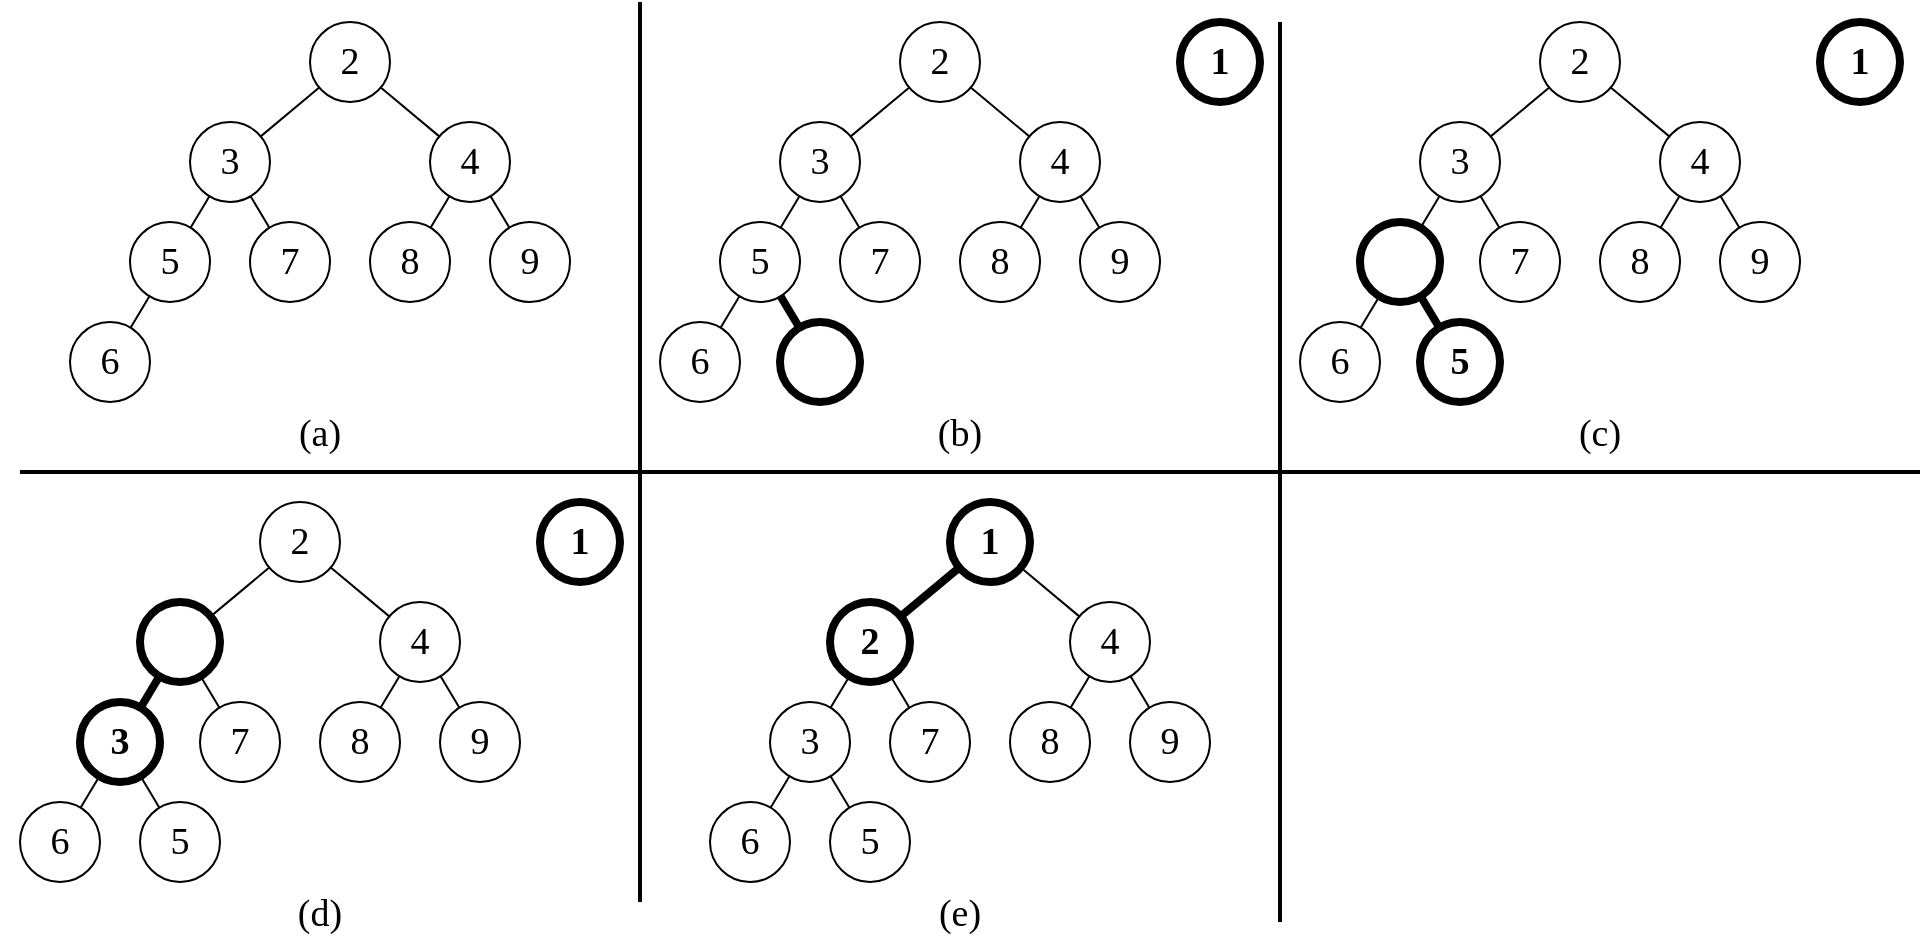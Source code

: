 <mxfile>
    <diagram id="Vt1UbwbgN0udEM10BXnU" name="第 1 页">
        <mxGraphModel dx="991" dy="645" grid="1" gridSize="10" guides="1" tooltips="1" connect="1" arrows="1" fold="1" page="1" pageScale="1" pageWidth="827" pageHeight="1169" math="0" shadow="0">
            <root>
                <mxCell id="0"/>
                <mxCell id="1" parent="0"/>
                <mxCell id="130" value="&lt;font style=&quot;font-size: 19px;&quot; face=&quot;Times New Roman&quot;&gt;(a)&lt;/font&gt;" style="rounded=0;whiteSpace=wrap;html=1;container=1;verticalAlign=bottom;strokeColor=none;fillColor=none;" parent="1" vertex="1">
                    <mxGeometry x="40" y="40" width="320" height="220" as="geometry">
                        <mxRectangle x="177" y="190" width="50" height="40" as="alternateBounds"/>
                    </mxGeometry>
                </mxCell>
                <mxCell id="17" value="" style="group" parent="130" vertex="1" connectable="0">
                    <mxGeometry x="35" width="250" height="190" as="geometry"/>
                </mxCell>
                <mxCell id="4" value="2" style="ellipse;whiteSpace=wrap;html=1;fontFamily=Times New Roman;fontSize=19;" parent="17" vertex="1">
                    <mxGeometry x="120" width="40" height="40" as="geometry"/>
                </mxCell>
                <mxCell id="7" value="3" style="ellipse;whiteSpace=wrap;html=1;fontFamily=Times New Roman;fontSize=19;" parent="17" vertex="1">
                    <mxGeometry x="60" y="50" width="40" height="40" as="geometry"/>
                </mxCell>
                <mxCell id="2" style="edgeStyle=none;html=1;fontFamily=Times New Roman;fontSize=19;endArrow=none;endFill=0;" parent="17" source="4" target="7" edge="1">
                    <mxGeometry relative="1" as="geometry"/>
                </mxCell>
                <mxCell id="10" value="4" style="ellipse;whiteSpace=wrap;html=1;fontFamily=Times New Roman;fontSize=19;" parent="17" vertex="1">
                    <mxGeometry x="180" y="50" width="40" height="40" as="geometry"/>
                </mxCell>
                <mxCell id="3" style="edgeStyle=none;html=1;fontFamily=Times New Roman;fontSize=19;endArrow=none;endFill=0;" parent="17" source="4" target="10" edge="1">
                    <mxGeometry relative="1" as="geometry"/>
                </mxCell>
                <mxCell id="11" value="5" style="ellipse;whiteSpace=wrap;html=1;fontFamily=Times New Roman;fontSize=19;" parent="17" vertex="1">
                    <mxGeometry x="30" y="100" width="40" height="40" as="geometry"/>
                </mxCell>
                <mxCell id="5" style="edgeStyle=none;html=1;fontFamily=Times New Roman;fontSize=19;endArrow=none;endFill=0;" parent="17" source="7" target="11" edge="1">
                    <mxGeometry relative="1" as="geometry"/>
                </mxCell>
                <mxCell id="12" value="7" style="ellipse;whiteSpace=wrap;html=1;fontFamily=Times New Roman;fontSize=19;" parent="17" vertex="1">
                    <mxGeometry x="90" y="100" width="40" height="40" as="geometry"/>
                </mxCell>
                <mxCell id="6" style="edgeStyle=none;html=1;fontFamily=Times New Roman;fontSize=19;endArrow=none;endFill=0;" parent="17" source="7" target="12" edge="1">
                    <mxGeometry relative="1" as="geometry"/>
                </mxCell>
                <mxCell id="13" value="8" style="ellipse;whiteSpace=wrap;html=1;fontFamily=Times New Roman;fontSize=19;" parent="17" vertex="1">
                    <mxGeometry x="150" y="100" width="40" height="40" as="geometry"/>
                </mxCell>
                <mxCell id="8" style="edgeStyle=none;html=1;fontFamily=Times New Roman;fontSize=19;endArrow=none;endFill=0;" parent="17" source="10" target="13" edge="1">
                    <mxGeometry relative="1" as="geometry"/>
                </mxCell>
                <mxCell id="14" value="9" style="ellipse;whiteSpace=wrap;html=1;fontFamily=Times New Roman;fontSize=19;" parent="17" vertex="1">
                    <mxGeometry x="210" y="100" width="40" height="40" as="geometry"/>
                </mxCell>
                <mxCell id="9" style="edgeStyle=none;html=1;fontFamily=Times New Roman;fontSize=19;endArrow=none;endFill=0;" parent="17" source="10" target="14" edge="1">
                    <mxGeometry relative="1" as="geometry"/>
                </mxCell>
                <mxCell id="15" style="edgeStyle=none;html=1;fontFamily=Times New Roman;fontSize=19;endArrow=none;endFill=0;" parent="17" source="11" target="16" edge="1">
                    <mxGeometry relative="1" as="geometry">
                        <mxPoint x="39.84" y="139.997" as="sourcePoint"/>
                    </mxGeometry>
                </mxCell>
                <mxCell id="16" value="6" style="ellipse;whiteSpace=wrap;html=1;fontFamily=Times New Roman;fontSize=19;" parent="17" vertex="1">
                    <mxGeometry y="150" width="40" height="40" as="geometry"/>
                </mxCell>
                <mxCell id="132" value="&lt;font style=&quot;font-size: 19px;&quot; face=&quot;Times New Roman&quot;&gt;(c)&lt;/font&gt;" style="rounded=0;whiteSpace=wrap;html=1;container=1;verticalAlign=bottom;strokeColor=none;fillColor=none;" parent="1" vertex="1">
                    <mxGeometry x="680" y="40" width="320" height="220" as="geometry">
                        <mxRectangle x="177" y="190" width="50" height="40" as="alternateBounds"/>
                    </mxGeometry>
                </mxCell>
                <mxCell id="55" value="" style="group" parent="132" vertex="1" connectable="0">
                    <mxGeometry x="10" width="300" height="190" as="geometry"/>
                </mxCell>
                <mxCell id="39" value="2" style="ellipse;whiteSpace=wrap;html=1;fontFamily=Times New Roman;fontSize=19;" parent="55" vertex="1">
                    <mxGeometry x="120" width="40" height="40" as="geometry"/>
                </mxCell>
                <mxCell id="42" value="3" style="ellipse;whiteSpace=wrap;html=1;fontFamily=Times New Roman;fontSize=19;" parent="55" vertex="1">
                    <mxGeometry x="60" y="50" width="40" height="40" as="geometry"/>
                </mxCell>
                <mxCell id="37" style="edgeStyle=none;html=1;fontFamily=Times New Roman;fontSize=19;endArrow=none;endFill=0;" parent="55" source="39" target="42" edge="1">
                    <mxGeometry relative="1" as="geometry"/>
                </mxCell>
                <mxCell id="45" value="4" style="ellipse;whiteSpace=wrap;html=1;fontFamily=Times New Roman;fontSize=19;" parent="55" vertex="1">
                    <mxGeometry x="180" y="50" width="40" height="40" as="geometry"/>
                </mxCell>
                <mxCell id="38" style="edgeStyle=none;html=1;fontFamily=Times New Roman;fontSize=19;endArrow=none;endFill=0;" parent="55" source="39" target="45" edge="1">
                    <mxGeometry relative="1" as="geometry"/>
                </mxCell>
                <mxCell id="47" value="" style="ellipse;whiteSpace=wrap;html=1;fontFamily=Times New Roman;fontSize=19;strokeWidth=4;" parent="55" vertex="1">
                    <mxGeometry x="30" y="100" width="40" height="40" as="geometry"/>
                </mxCell>
                <mxCell id="40" style="edgeStyle=none;html=1;fontFamily=Times New Roman;fontSize=19;endArrow=none;endFill=0;" parent="55" source="42" target="47" edge="1">
                    <mxGeometry relative="1" as="geometry"/>
                </mxCell>
                <mxCell id="48" value="7" style="ellipse;whiteSpace=wrap;html=1;fontFamily=Times New Roman;fontSize=19;" parent="55" vertex="1">
                    <mxGeometry x="90" y="100" width="40" height="40" as="geometry"/>
                </mxCell>
                <mxCell id="41" style="edgeStyle=none;html=1;fontFamily=Times New Roman;fontSize=19;endArrow=none;endFill=0;" parent="55" source="42" target="48" edge="1">
                    <mxGeometry relative="1" as="geometry"/>
                </mxCell>
                <mxCell id="49" value="8" style="ellipse;whiteSpace=wrap;html=1;fontFamily=Times New Roman;fontSize=19;" parent="55" vertex="1">
                    <mxGeometry x="150" y="100" width="40" height="40" as="geometry"/>
                </mxCell>
                <mxCell id="43" style="edgeStyle=none;html=1;fontFamily=Times New Roman;fontSize=19;endArrow=none;endFill=0;" parent="55" source="45" target="49" edge="1">
                    <mxGeometry relative="1" as="geometry"/>
                </mxCell>
                <mxCell id="50" value="9" style="ellipse;whiteSpace=wrap;html=1;fontFamily=Times New Roman;fontSize=19;" parent="55" vertex="1">
                    <mxGeometry x="210" y="100" width="40" height="40" as="geometry"/>
                </mxCell>
                <mxCell id="44" style="edgeStyle=none;html=1;fontFamily=Times New Roman;fontSize=19;endArrow=none;endFill=0;" parent="55" source="45" target="50" edge="1">
                    <mxGeometry relative="1" as="geometry"/>
                </mxCell>
                <mxCell id="51" style="edgeStyle=none;html=1;fontFamily=Times New Roman;fontSize=19;endArrow=none;endFill=0;" parent="55" source="47" target="52" edge="1">
                    <mxGeometry relative="1" as="geometry">
                        <mxPoint x="39.84" y="139.997" as="sourcePoint"/>
                    </mxGeometry>
                </mxCell>
                <mxCell id="52" value="6" style="ellipse;whiteSpace=wrap;html=1;fontFamily=Times New Roman;fontSize=19;" parent="55" vertex="1">
                    <mxGeometry y="150" width="40" height="40" as="geometry"/>
                </mxCell>
                <mxCell id="53" value="1" style="ellipse;whiteSpace=wrap;html=1;fontFamily=Times New Roman;fontSize=19;strokeWidth=4;fontStyle=1" parent="55" vertex="1">
                    <mxGeometry x="260" width="40" height="40" as="geometry"/>
                </mxCell>
                <mxCell id="54" value="5" style="ellipse;whiteSpace=wrap;html=1;fontFamily=Times New Roman;fontSize=19;strokeWidth=4;fontStyle=1" parent="55" vertex="1">
                    <mxGeometry x="60" y="150" width="40" height="40" as="geometry"/>
                </mxCell>
                <mxCell id="46" style="edgeStyle=none;html=1;endArrow=none;endFill=0;strokeWidth=4;" parent="55" source="47" target="54" edge="1">
                    <mxGeometry relative="1" as="geometry"/>
                </mxCell>
                <mxCell id="133" value="&lt;font style=&quot;font-size: 19px;&quot; face=&quot;Times New Roman&quot;&gt;(d)&lt;/font&gt;" style="rounded=0;whiteSpace=wrap;html=1;container=1;verticalAlign=bottom;strokeColor=none;fillColor=none;" parent="1" vertex="1">
                    <mxGeometry x="40" y="280" width="320" height="220" as="geometry">
                        <mxRectangle x="177" y="190" width="50" height="40" as="alternateBounds"/>
                    </mxGeometry>
                </mxCell>
                <mxCell id="111" value="" style="group" parent="133" vertex="1" connectable="0">
                    <mxGeometry x="10" width="300" height="190" as="geometry"/>
                </mxCell>
                <mxCell id="95" value="2" style="ellipse;whiteSpace=wrap;html=1;fontFamily=Times New Roman;fontSize=19;" parent="111" vertex="1">
                    <mxGeometry x="120" width="40" height="40" as="geometry"/>
                </mxCell>
                <mxCell id="98" value="" style="ellipse;whiteSpace=wrap;html=1;fontFamily=Times New Roman;fontSize=19;strokeWidth=4;" parent="111" vertex="1">
                    <mxGeometry x="60" y="50" width="40" height="40" as="geometry"/>
                </mxCell>
                <mxCell id="93" style="edgeStyle=none;html=1;fontFamily=Times New Roman;fontSize=19;endArrow=none;endFill=0;" parent="111" source="95" target="98" edge="1">
                    <mxGeometry relative="1" as="geometry"/>
                </mxCell>
                <mxCell id="101" value="4" style="ellipse;whiteSpace=wrap;html=1;fontFamily=Times New Roman;fontSize=19;" parent="111" vertex="1">
                    <mxGeometry x="180" y="50" width="40" height="40" as="geometry"/>
                </mxCell>
                <mxCell id="94" style="edgeStyle=none;html=1;fontFamily=Times New Roman;fontSize=19;endArrow=none;endFill=0;" parent="111" source="95" target="101" edge="1">
                    <mxGeometry relative="1" as="geometry"/>
                </mxCell>
                <mxCell id="103" value="3" style="ellipse;whiteSpace=wrap;html=1;fontFamily=Times New Roman;fontSize=19;strokeWidth=4;fontStyle=1" parent="111" vertex="1">
                    <mxGeometry x="30" y="100" width="40" height="40" as="geometry"/>
                </mxCell>
                <mxCell id="96" style="edgeStyle=none;html=1;fontFamily=Times New Roman;fontSize=19;endArrow=none;endFill=0;strokeWidth=4;" parent="111" source="98" target="103" edge="1">
                    <mxGeometry relative="1" as="geometry"/>
                </mxCell>
                <mxCell id="104" value="7" style="ellipse;whiteSpace=wrap;html=1;fontFamily=Times New Roman;fontSize=19;" parent="111" vertex="1">
                    <mxGeometry x="90" y="100" width="40" height="40" as="geometry"/>
                </mxCell>
                <mxCell id="97" style="edgeStyle=none;html=1;fontFamily=Times New Roman;fontSize=19;endArrow=none;endFill=0;" parent="111" source="98" target="104" edge="1">
                    <mxGeometry relative="1" as="geometry"/>
                </mxCell>
                <mxCell id="105" value="8" style="ellipse;whiteSpace=wrap;html=1;fontFamily=Times New Roman;fontSize=19;" parent="111" vertex="1">
                    <mxGeometry x="150" y="100" width="40" height="40" as="geometry"/>
                </mxCell>
                <mxCell id="99" style="edgeStyle=none;html=1;fontFamily=Times New Roman;fontSize=19;endArrow=none;endFill=0;" parent="111" source="101" target="105" edge="1">
                    <mxGeometry relative="1" as="geometry"/>
                </mxCell>
                <mxCell id="106" value="9" style="ellipse;whiteSpace=wrap;html=1;fontFamily=Times New Roman;fontSize=19;" parent="111" vertex="1">
                    <mxGeometry x="210" y="100" width="40" height="40" as="geometry"/>
                </mxCell>
                <mxCell id="100" style="edgeStyle=none;html=1;fontFamily=Times New Roman;fontSize=19;endArrow=none;endFill=0;" parent="111" source="101" target="106" edge="1">
                    <mxGeometry relative="1" as="geometry"/>
                </mxCell>
                <mxCell id="107" style="edgeStyle=none;html=1;fontFamily=Times New Roman;fontSize=19;endArrow=none;endFill=0;" parent="111" source="103" target="108" edge="1">
                    <mxGeometry relative="1" as="geometry">
                        <mxPoint x="39.84" y="139.997" as="sourcePoint"/>
                    </mxGeometry>
                </mxCell>
                <mxCell id="108" value="6" style="ellipse;whiteSpace=wrap;html=1;fontFamily=Times New Roman;fontSize=19;" parent="111" vertex="1">
                    <mxGeometry y="150" width="40" height="40" as="geometry"/>
                </mxCell>
                <mxCell id="109" value="1" style="ellipse;whiteSpace=wrap;html=1;fontFamily=Times New Roman;fontSize=19;strokeWidth=4;fontStyle=1" parent="111" vertex="1">
                    <mxGeometry x="260" width="40" height="40" as="geometry"/>
                </mxCell>
                <mxCell id="110" value="5" style="ellipse;whiteSpace=wrap;html=1;fontFamily=Times New Roman;fontSize=19;strokeWidth=1;" parent="111" vertex="1">
                    <mxGeometry x="60" y="150" width="40" height="40" as="geometry"/>
                </mxCell>
                <mxCell id="102" style="edgeStyle=none;html=1;endArrow=none;endFill=0;strokeWidth=1;" parent="111" source="103" target="110" edge="1">
                    <mxGeometry relative="1" as="geometry"/>
                </mxCell>
                <mxCell id="134" value="&lt;font style=&quot;font-size: 19px;&quot; face=&quot;Times New Roman&quot;&gt;(e)&lt;/font&gt;" style="rounded=0;whiteSpace=wrap;html=1;container=1;verticalAlign=bottom;strokeColor=none;fillColor=none;" parent="1" vertex="1">
                    <mxGeometry x="360" y="280" width="320" height="220" as="geometry">
                        <mxRectangle x="177" y="190" width="50" height="40" as="alternateBounds"/>
                    </mxGeometry>
                </mxCell>
                <mxCell id="129" value="" style="group" parent="134" vertex="1" connectable="0">
                    <mxGeometry x="35" width="250" height="190" as="geometry"/>
                </mxCell>
                <mxCell id="114" value="1" style="ellipse;whiteSpace=wrap;html=1;fontFamily=Times New Roman;fontSize=19;strokeWidth=4;fontStyle=1" parent="129" vertex="1">
                    <mxGeometry x="120" width="40" height="40" as="geometry"/>
                </mxCell>
                <mxCell id="117" value="2" style="ellipse;whiteSpace=wrap;html=1;fontFamily=Times New Roman;fontSize=19;strokeWidth=4;fontStyle=1" parent="129" vertex="1">
                    <mxGeometry x="60" y="50" width="40" height="40" as="geometry"/>
                </mxCell>
                <mxCell id="112" style="edgeStyle=none;html=1;fontFamily=Times New Roman;fontSize=19;endArrow=none;endFill=0;strokeWidth=4;" parent="129" source="114" target="117" edge="1">
                    <mxGeometry relative="1" as="geometry"/>
                </mxCell>
                <mxCell id="120" value="4" style="ellipse;whiteSpace=wrap;html=1;fontFamily=Times New Roman;fontSize=19;" parent="129" vertex="1">
                    <mxGeometry x="180" y="50" width="40" height="40" as="geometry"/>
                </mxCell>
                <mxCell id="113" style="edgeStyle=none;html=1;fontFamily=Times New Roman;fontSize=19;endArrow=none;endFill=0;" parent="129" source="114" target="120" edge="1">
                    <mxGeometry relative="1" as="geometry"/>
                </mxCell>
                <mxCell id="122" value="3" style="ellipse;whiteSpace=wrap;html=1;fontFamily=Times New Roman;fontSize=19;strokeWidth=1;" parent="129" vertex="1">
                    <mxGeometry x="30" y="100" width="40" height="40" as="geometry"/>
                </mxCell>
                <mxCell id="115" style="edgeStyle=none;html=1;fontFamily=Times New Roman;fontSize=19;endArrow=none;endFill=0;strokeWidth=1;" parent="129" source="117" target="122" edge="1">
                    <mxGeometry relative="1" as="geometry"/>
                </mxCell>
                <mxCell id="123" value="7" style="ellipse;whiteSpace=wrap;html=1;fontFamily=Times New Roman;fontSize=19;" parent="129" vertex="1">
                    <mxGeometry x="90" y="100" width="40" height="40" as="geometry"/>
                </mxCell>
                <mxCell id="116" style="edgeStyle=none;html=1;fontFamily=Times New Roman;fontSize=19;endArrow=none;endFill=0;" parent="129" source="117" target="123" edge="1">
                    <mxGeometry relative="1" as="geometry"/>
                </mxCell>
                <mxCell id="124" value="8" style="ellipse;whiteSpace=wrap;html=1;fontFamily=Times New Roman;fontSize=19;" parent="129" vertex="1">
                    <mxGeometry x="150" y="100" width="40" height="40" as="geometry"/>
                </mxCell>
                <mxCell id="118" style="edgeStyle=none;html=1;fontFamily=Times New Roman;fontSize=19;endArrow=none;endFill=0;" parent="129" source="120" target="124" edge="1">
                    <mxGeometry relative="1" as="geometry"/>
                </mxCell>
                <mxCell id="125" value="9" style="ellipse;whiteSpace=wrap;html=1;fontFamily=Times New Roman;fontSize=19;" parent="129" vertex="1">
                    <mxGeometry x="210" y="100" width="40" height="40" as="geometry"/>
                </mxCell>
                <mxCell id="119" style="edgeStyle=none;html=1;fontFamily=Times New Roman;fontSize=19;endArrow=none;endFill=0;" parent="129" source="120" target="125" edge="1">
                    <mxGeometry relative="1" as="geometry"/>
                </mxCell>
                <mxCell id="126" style="edgeStyle=none;html=1;fontFamily=Times New Roman;fontSize=19;endArrow=none;endFill=0;" parent="129" source="122" target="127" edge="1">
                    <mxGeometry relative="1" as="geometry">
                        <mxPoint x="39.84" y="139.997" as="sourcePoint"/>
                    </mxGeometry>
                </mxCell>
                <mxCell id="127" value="6" style="ellipse;whiteSpace=wrap;html=1;fontFamily=Times New Roman;fontSize=19;" parent="129" vertex="1">
                    <mxGeometry y="150" width="40" height="40" as="geometry"/>
                </mxCell>
                <mxCell id="128" value="5" style="ellipse;whiteSpace=wrap;html=1;fontFamily=Times New Roman;fontSize=19;strokeWidth=1;" parent="129" vertex="1">
                    <mxGeometry x="60" y="150" width="40" height="40" as="geometry"/>
                </mxCell>
                <mxCell id="121" style="edgeStyle=none;html=1;endArrow=none;endFill=0;strokeWidth=1;" parent="129" source="122" target="128" edge="1">
                    <mxGeometry relative="1" as="geometry"/>
                </mxCell>
                <mxCell id="140" value="" style="line;strokeWidth=2;html=1;strokeColor=default;fillColor=none;" parent="1" vertex="1">
                    <mxGeometry x="50" y="260" width="950" height="10" as="geometry"/>
                </mxCell>
                <mxCell id="141" value="" style="line;strokeWidth=2;direction=south;html=1;strokeColor=default;fillColor=none;" parent="1" vertex="1">
                    <mxGeometry x="350" y="30" width="20" height="450" as="geometry"/>
                </mxCell>
                <mxCell id="142" value="" style="line;strokeWidth=2;direction=south;html=1;strokeColor=default;fillColor=none;" parent="1" vertex="1">
                    <mxGeometry x="670" y="40" width="20" height="450" as="geometry"/>
                </mxCell>
                <mxCell id="143" value="&lt;font style=&quot;font-size: 19px;&quot; face=&quot;Times New Roman&quot;&gt;(b)&lt;/font&gt;" style="rounded=0;whiteSpace=wrap;html=1;container=1;verticalAlign=bottom;strokeColor=none;fillColor=none;" parent="1" vertex="1">
                    <mxGeometry x="360" y="40" width="320" height="220" as="geometry">
                        <mxRectangle x="177" y="190" width="50" height="40" as="alternateBounds"/>
                    </mxGeometry>
                </mxCell>
                <mxCell id="36" value="" style="group" parent="143" vertex="1" connectable="0">
                    <mxGeometry x="10" width="300" height="190" as="geometry"/>
                </mxCell>
                <mxCell id="20" value="2" style="ellipse;whiteSpace=wrap;html=1;fontFamily=Times New Roman;fontSize=19;" parent="36" vertex="1">
                    <mxGeometry x="120" width="40" height="40" as="geometry"/>
                </mxCell>
                <mxCell id="23" value="3" style="ellipse;whiteSpace=wrap;html=1;fontFamily=Times New Roman;fontSize=19;" parent="36" vertex="1">
                    <mxGeometry x="60" y="50" width="40" height="40" as="geometry"/>
                </mxCell>
                <mxCell id="18" style="edgeStyle=none;html=1;fontFamily=Times New Roman;fontSize=19;endArrow=none;endFill=0;" parent="36" source="20" target="23" edge="1">
                    <mxGeometry relative="1" as="geometry"/>
                </mxCell>
                <mxCell id="26" value="4" style="ellipse;whiteSpace=wrap;html=1;fontFamily=Times New Roman;fontSize=19;" parent="36" vertex="1">
                    <mxGeometry x="180" y="50" width="40" height="40" as="geometry"/>
                </mxCell>
                <mxCell id="19" style="edgeStyle=none;html=1;fontFamily=Times New Roman;fontSize=19;endArrow=none;endFill=0;" parent="36" source="20" target="26" edge="1">
                    <mxGeometry relative="1" as="geometry"/>
                </mxCell>
                <mxCell id="28" value="5" style="ellipse;whiteSpace=wrap;html=1;fontFamily=Times New Roman;fontSize=19;" parent="36" vertex="1">
                    <mxGeometry x="30" y="100" width="40" height="40" as="geometry"/>
                </mxCell>
                <mxCell id="21" style="edgeStyle=none;html=1;fontFamily=Times New Roman;fontSize=19;endArrow=none;endFill=0;" parent="36" source="23" target="28" edge="1">
                    <mxGeometry relative="1" as="geometry"/>
                </mxCell>
                <mxCell id="29" value="7" style="ellipse;whiteSpace=wrap;html=1;fontFamily=Times New Roman;fontSize=19;" parent="36" vertex="1">
                    <mxGeometry x="90" y="100" width="40" height="40" as="geometry"/>
                </mxCell>
                <mxCell id="22" style="edgeStyle=none;html=1;fontFamily=Times New Roman;fontSize=19;endArrow=none;endFill=0;" parent="36" source="23" target="29" edge="1">
                    <mxGeometry relative="1" as="geometry"/>
                </mxCell>
                <mxCell id="30" value="8" style="ellipse;whiteSpace=wrap;html=1;fontFamily=Times New Roman;fontSize=19;" parent="36" vertex="1">
                    <mxGeometry x="150" y="100" width="40" height="40" as="geometry"/>
                </mxCell>
                <mxCell id="24" style="edgeStyle=none;html=1;fontFamily=Times New Roman;fontSize=19;endArrow=none;endFill=0;" parent="36" source="26" target="30" edge="1">
                    <mxGeometry relative="1" as="geometry"/>
                </mxCell>
                <mxCell id="31" value="9" style="ellipse;whiteSpace=wrap;html=1;fontFamily=Times New Roman;fontSize=19;" parent="36" vertex="1">
                    <mxGeometry x="210" y="100" width="40" height="40" as="geometry"/>
                </mxCell>
                <mxCell id="25" style="edgeStyle=none;html=1;fontFamily=Times New Roman;fontSize=19;endArrow=none;endFill=0;" parent="36" source="26" target="31" edge="1">
                    <mxGeometry relative="1" as="geometry"/>
                </mxCell>
                <mxCell id="32" style="edgeStyle=none;html=1;fontFamily=Times New Roman;fontSize=19;endArrow=none;endFill=0;" parent="36" source="28" target="33" edge="1">
                    <mxGeometry relative="1" as="geometry">
                        <mxPoint x="39.84" y="139.997" as="sourcePoint"/>
                    </mxGeometry>
                </mxCell>
                <mxCell id="33" value="6" style="ellipse;whiteSpace=wrap;html=1;fontFamily=Times New Roman;fontSize=19;" parent="36" vertex="1">
                    <mxGeometry y="150" width="40" height="40" as="geometry"/>
                </mxCell>
                <mxCell id="34" value="1" style="ellipse;whiteSpace=wrap;html=1;fontFamily=Times New Roman;fontSize=19;strokeWidth=4;fontStyle=1" parent="36" vertex="1">
                    <mxGeometry x="260" width="40" height="40" as="geometry"/>
                </mxCell>
                <mxCell id="35" value="" style="ellipse;whiteSpace=wrap;html=1;fontFamily=Times New Roman;fontSize=19;strokeWidth=4;" parent="36" vertex="1">
                    <mxGeometry x="60" y="150" width="40" height="40" as="geometry"/>
                </mxCell>
                <mxCell id="27" style="edgeStyle=none;html=1;endArrow=none;endFill=0;strokeWidth=4;" parent="36" source="28" target="35" edge="1">
                    <mxGeometry relative="1" as="geometry"/>
                </mxCell>
            </root>
        </mxGraphModel>
    </diagram>
</mxfile>